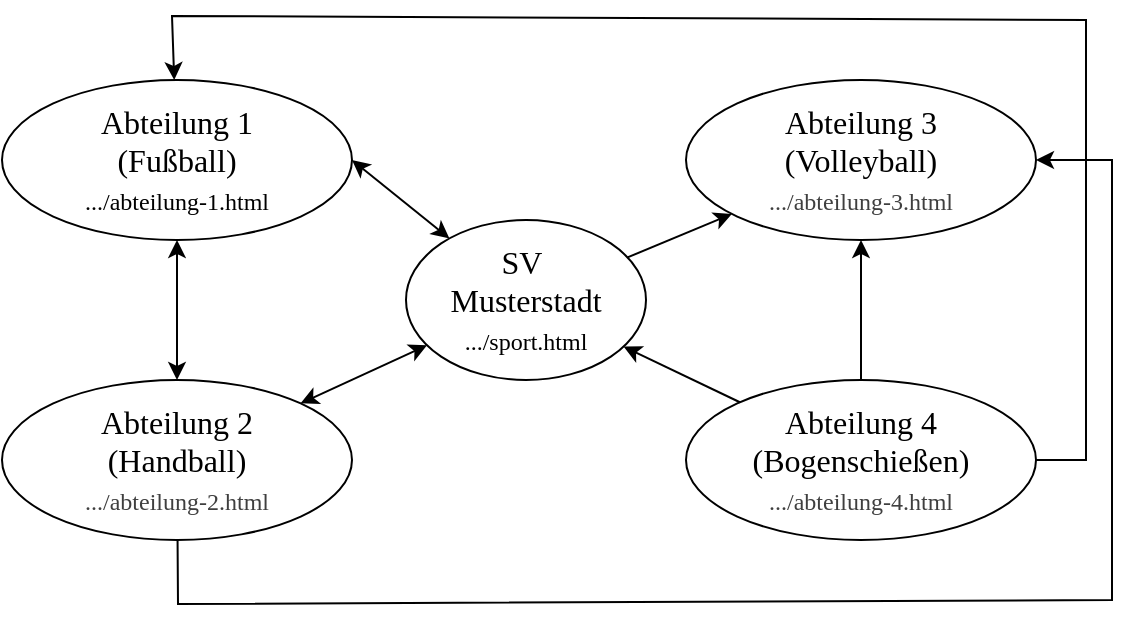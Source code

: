 <mxfile>
    <diagram name="Page-1" id="KB8Ok2DvNuGD_wmBjVxV">
        <mxGraphModel dx="908" dy="876" grid="0" gridSize="10" guides="1" tooltips="1" connect="1" arrows="1" fold="1" page="1" pageScale="1" pageWidth="827" pageHeight="1169" math="0" shadow="0">
            <root>
                <mxCell id="0"/>
                <mxCell id="1" parent="0"/>
                <mxCell id="sftyYVtjVENT-q0x5Cpo-1" value="Abteilung 3&lt;br&gt;(Volleyball)&lt;div&gt;&lt;span style=&quot;color: rgb(63, 63, 63); font-size: 12px;&quot;&gt;.../abteilung-3.html&lt;/span&gt;&lt;br&gt;&lt;/div&gt;" style="ellipse;whiteSpace=wrap;html=1;fontFamily=Alegreya;fontSize=16;" parent="1" vertex="1">
                    <mxGeometry x="460" y="90" width="175" height="80" as="geometry"/>
                </mxCell>
                <mxCell id="sftyYVtjVENT-q0x5Cpo-3" value="SV&amp;nbsp;&lt;br&gt;Musterstadt&lt;div&gt;&lt;font style=&quot;font-size: 12px;&quot;&gt;.../sport.html&lt;/font&gt;&lt;br&gt;&lt;/div&gt;" style="ellipse;whiteSpace=wrap;html=1;fontFamily=Alegreya;fontSize=16;" parent="1" vertex="1">
                    <mxGeometry x="320" y="160" width="120" height="80" as="geometry"/>
                </mxCell>
                <mxCell id="sftyYVtjVENT-q0x5Cpo-13" value="Abteilung 2&lt;br&gt;(Handball)&lt;div&gt;&lt;span style=&quot;color: rgb(63, 63, 63); font-size: 12px;&quot;&gt;.../abteilung-2.html&lt;/span&gt;&lt;br&gt;&lt;/div&gt;" style="ellipse;whiteSpace=wrap;html=1;fontFamily=Alegreya;fontSize=16;" parent="1" vertex="1">
                    <mxGeometry x="118" y="240" width="175" height="80" as="geometry"/>
                </mxCell>
                <mxCell id="sftyYVtjVENT-q0x5Cpo-14" value="Abteilung 1&lt;br&gt;(Fußball)&lt;div&gt;&lt;font style=&quot;font-size: 12px;&quot;&gt;.../abteilung-1.html&lt;/font&gt;&lt;/div&gt;" style="ellipse;whiteSpace=wrap;html=1;fontFamily=Alegreya;fontSize=16;" parent="1" vertex="1">
                    <mxGeometry x="118" y="90" width="175" height="80" as="geometry"/>
                </mxCell>
                <mxCell id="sftyYVtjVENT-q0x5Cpo-15" value="" style="endArrow=classic;html=1;rounded=0;startArrow=classic;startFill=1;endFill=1;entryX=1;entryY=0.5;entryDx=0;entryDy=0;" parent="1" source="sftyYVtjVENT-q0x5Cpo-3" target="sftyYVtjVENT-q0x5Cpo-14" edge="1">
                    <mxGeometry width="50" height="50" relative="1" as="geometry">
                        <mxPoint x="492.145" y="300.601" as="sourcePoint"/>
                        <mxPoint x="460" y="360" as="targetPoint"/>
                    </mxGeometry>
                </mxCell>
                <mxCell id="6" value="" style="endArrow=classic;html=1;rounded=0;" parent="1" source="sftyYVtjVENT-q0x5Cpo-13" target="sftyYVtjVENT-q0x5Cpo-1" edge="1">
                    <mxGeometry width="50" height="50" relative="1" as="geometry">
                        <mxPoint x="237.312" y="319.996" as="sourcePoint"/>
                        <mxPoint x="668.0" y="130.0" as="targetPoint"/>
                        <Array as="points">
                            <mxPoint x="206" y="352"/>
                            <mxPoint x="673" y="350"/>
                            <mxPoint x="673" y="130"/>
                        </Array>
                    </mxGeometry>
                </mxCell>
                <mxCell id="7" value="" style="endArrow=classic;html=1;rounded=0;startArrow=classic;startFill=1;" parent="1" source="sftyYVtjVENT-q0x5Cpo-3" target="sftyYVtjVENT-q0x5Cpo-13" edge="1">
                    <mxGeometry width="50" height="50" relative="1" as="geometry">
                        <mxPoint x="670" y="570" as="sourcePoint"/>
                        <mxPoint x="470" y="570" as="targetPoint"/>
                    </mxGeometry>
                </mxCell>
                <mxCell id="8" value="" style="endArrow=classic;html=1;rounded=0;startArrow=classic;startFill=1;" parent="1" source="sftyYVtjVENT-q0x5Cpo-14" target="sftyYVtjVENT-q0x5Cpo-13" edge="1">
                    <mxGeometry width="50" height="50" relative="1" as="geometry">
                        <mxPoint x="680" y="580" as="sourcePoint"/>
                        <mxPoint x="480" y="580" as="targetPoint"/>
                    </mxGeometry>
                </mxCell>
                <mxCell id="9" value="" style="endArrow=classic;html=1;rounded=0;" parent="1" source="sftyYVtjVENT-q0x5Cpo-3" target="sftyYVtjVENT-q0x5Cpo-1" edge="1">
                    <mxGeometry width="50" height="50" relative="1" as="geometry">
                        <mxPoint x="670" y="570" as="sourcePoint"/>
                        <mxPoint x="470" y="570" as="targetPoint"/>
                    </mxGeometry>
                </mxCell>
                <mxCell id="13" style="edgeStyle=none;html=1;exitX=0.5;exitY=0;exitDx=0;exitDy=0;startArrow=none;startFill=0;endArrow=classic;endFill=1;" parent="1" source="10" target="sftyYVtjVENT-q0x5Cpo-1" edge="1">
                    <mxGeometry relative="1" as="geometry"/>
                </mxCell>
                <mxCell id="10" value="Abteilung 4&lt;br&gt;(Bogenschießen)&lt;div&gt;&lt;span style=&quot;color: rgb(63, 63, 63); font-size: 12px;&quot;&gt;.../abteilung-4.html&lt;/span&gt;&lt;br&gt;&lt;/div&gt;" style="ellipse;whiteSpace=wrap;html=1;fontFamily=Alegreya;fontSize=16;" parent="1" vertex="1">
                    <mxGeometry x="460" y="240" width="175" height="80" as="geometry"/>
                </mxCell>
                <mxCell id="11" value="" style="endArrow=classic;html=1;rounded=0;" parent="1" source="10" target="sftyYVtjVENT-q0x5Cpo-3" edge="1">
                    <mxGeometry width="50" height="50" relative="1" as="geometry">
                        <mxPoint x="129.864" y="169.456" as="sourcePoint"/>
                        <mxPoint x="170.136" y="330.544" as="targetPoint"/>
                    </mxGeometry>
                </mxCell>
                <mxCell id="12" value="" style="endArrow=none;html=1;rounded=0;endFill=0;startArrow=classic;startFill=1;" parent="1" source="sftyYVtjVENT-q0x5Cpo-14" target="10" edge="1">
                    <mxGeometry width="50" height="50" relative="1" as="geometry">
                        <mxPoint x="760" y="300" as="sourcePoint"/>
                        <mxPoint x="180.136" y="340.544" as="targetPoint"/>
                        <Array as="points">
                            <mxPoint x="203" y="58"/>
                            <mxPoint x="660" y="60"/>
                            <mxPoint x="660" y="280"/>
                        </Array>
                    </mxGeometry>
                </mxCell>
            </root>
        </mxGraphModel>
    </diagram>
</mxfile>
